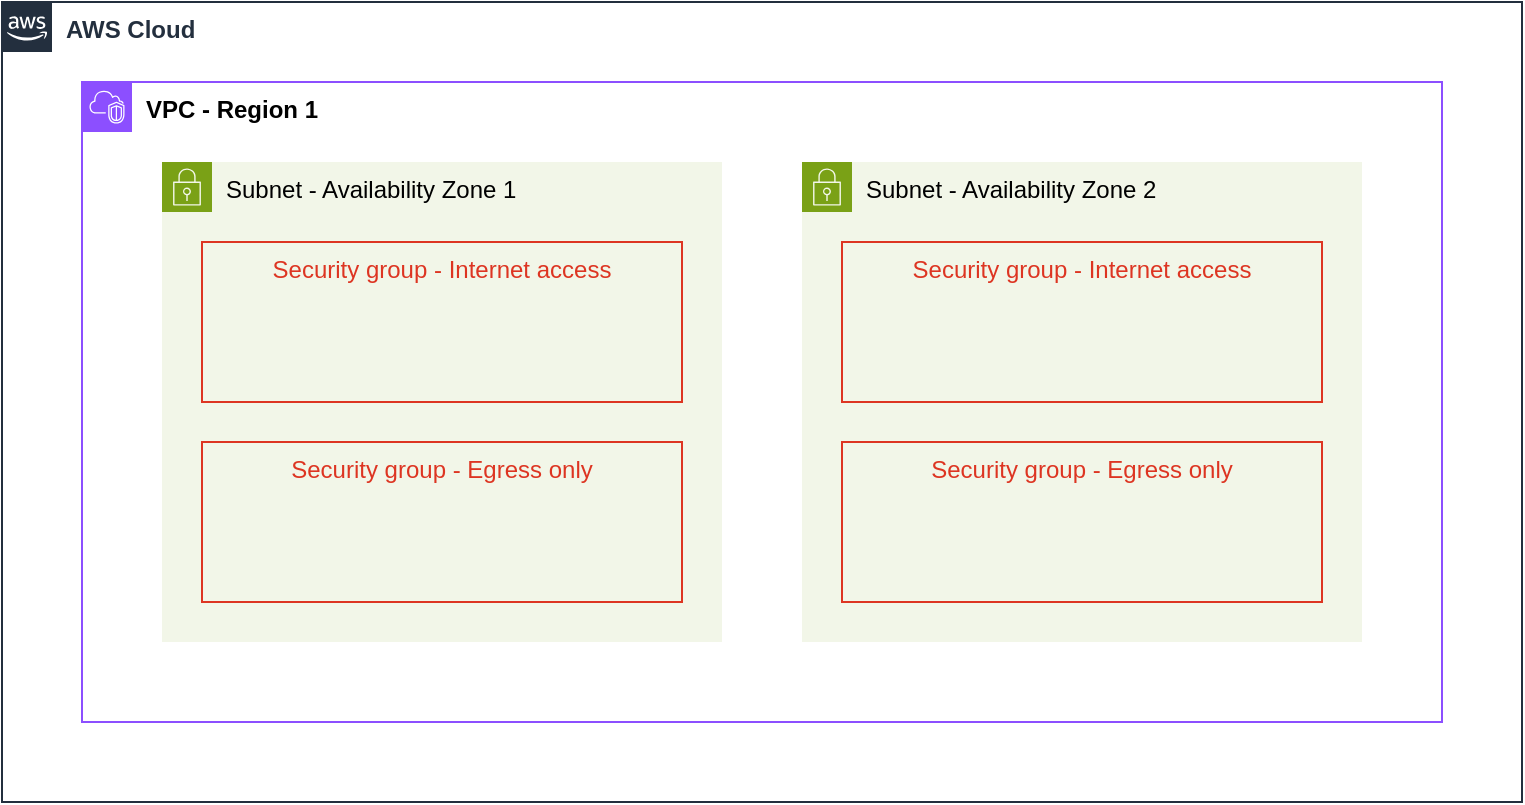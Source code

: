 <mxfile version="24.4.0" type="github">
  <diagram name="Page-1" id="ikRIqKkQcMg0QHP1qBo3">
    <mxGraphModel dx="829" dy="481" grid="1" gridSize="10" guides="1" tooltips="1" connect="1" arrows="1" fold="1" page="1" pageScale="1" pageWidth="850" pageHeight="1100" math="0" shadow="0">
      <root>
        <mxCell id="0" />
        <mxCell id="1" parent="0" />
        <mxCell id="II8t_q3Wxh-tq56KlRda-1" value="&lt;b&gt;AWS Cloud&lt;/b&gt;" style="points=[[0,0],[0.25,0],[0.5,0],[0.75,0],[1,0],[1,0.25],[1,0.5],[1,0.75],[1,1],[0.75,1],[0.5,1],[0.25,1],[0,1],[0,0.75],[0,0.5],[0,0.25]];outlineConnect=0;gradientColor=none;html=1;whiteSpace=wrap;fontSize=12;fontStyle=0;container=1;pointerEvents=0;collapsible=0;recursiveResize=0;shape=mxgraph.aws4.group;grIcon=mxgraph.aws4.group_aws_cloud_alt;strokeColor=#232F3E;fillColor=none;verticalAlign=top;align=left;spacingLeft=30;fontColor=#232F3E;dashed=0;" vertex="1" parent="1">
          <mxGeometry x="40" y="40" width="760" height="400" as="geometry" />
        </mxCell>
        <mxCell id="II8t_q3Wxh-tq56KlRda-10" value="&lt;b&gt;VPC - Region 1&lt;/b&gt;" style="points=[[0,0],[0.25,0],[0.5,0],[0.75,0],[1,0],[1,0.25],[1,0.5],[1,0.75],[1,1],[0.75,1],[0.5,1],[0.25,1],[0,1],[0,0.75],[0,0.5],[0,0.25]];outlineConnect=0;gradientColor=none;html=1;whiteSpace=wrap;fontSize=12;fontStyle=0;container=1;pointerEvents=0;collapsible=0;recursiveResize=0;shape=mxgraph.aws4.group;grIcon=mxgraph.aws4.group_vpc2;strokeColor=#8C4FFF;fillColor=none;verticalAlign=top;align=left;spacingLeft=30;fontColor=#000000;dashed=0;" vertex="1" parent="1">
          <mxGeometry x="80" y="80" width="680" height="320" as="geometry" />
        </mxCell>
        <mxCell id="II8t_q3Wxh-tq56KlRda-2" value="Subnet - Availability Zone 1" style="points=[[0,0],[0.25,0],[0.5,0],[0.75,0],[1,0],[1,0.25],[1,0.5],[1,0.75],[1,1],[0.75,1],[0.5,1],[0.25,1],[0,1],[0,0.75],[0,0.5],[0,0.25]];outlineConnect=0;gradientColor=none;html=1;whiteSpace=wrap;fontSize=12;fontStyle=0;container=1;pointerEvents=0;collapsible=0;recursiveResize=0;shape=mxgraph.aws4.group;grIcon=mxgraph.aws4.group_security_group;grStroke=0;strokeColor=#7AA116;fillColor=#F2F6E8;verticalAlign=top;align=left;spacingLeft=30;fontColor=#000000;dashed=0;" vertex="1" parent="II8t_q3Wxh-tq56KlRda-10">
          <mxGeometry x="40" y="40" width="280" height="240" as="geometry" />
        </mxCell>
        <mxCell id="II8t_q3Wxh-tq56KlRda-5" value="Security group - Egress only" style="fillColor=none;strokeColor=#DD3522;verticalAlign=top;fontStyle=0;fontColor=#DD3522;whiteSpace=wrap;html=1;" vertex="1" parent="II8t_q3Wxh-tq56KlRda-2">
          <mxGeometry x="20" y="140" width="240" height="80" as="geometry" />
        </mxCell>
        <mxCell id="II8t_q3Wxh-tq56KlRda-6" value="Security group - Internet access" style="fillColor=none;strokeColor=#DD3522;verticalAlign=top;fontStyle=0;fontColor=#DD3522;whiteSpace=wrap;html=1;" vertex="1" parent="II8t_q3Wxh-tq56KlRda-2">
          <mxGeometry x="20" y="40" width="240" height="80" as="geometry" />
        </mxCell>
        <mxCell id="II8t_q3Wxh-tq56KlRda-15" value="" style="shape=image;verticalLabelPosition=bottom;labelBackgroundColor=default;verticalAlign=top;aspect=fixed;imageAspect=0;image=https://cdn.worldvectorlogo.com/logos/vault-enterprise.svg;" vertex="1" parent="II8t_q3Wxh-tq56KlRda-2">
          <mxGeometry x="100" y="170" width="38.84" height="38" as="geometry" />
        </mxCell>
        <mxCell id="II8t_q3Wxh-tq56KlRda-16" value="" style="shape=image;verticalLabelPosition=bottom;labelBackgroundColor=default;verticalAlign=top;aspect=fixed;imageAspect=0;image=https://upload.wikimedia.org/wikipedia/commons/thumb/2/29/Postgresql_elephant.svg/993px-Postgresql_elephant.svg.png;" vertex="1" parent="II8t_q3Wxh-tq56KlRda-2">
          <mxGeometry x="40" y="170" width="38.79" height="40" as="geometry" />
        </mxCell>
        <mxCell id="II8t_q3Wxh-tq56KlRda-11" value="Subnet - Availability Zone 2" style="points=[[0,0],[0.25,0],[0.5,0],[0.75,0],[1,0],[1,0.25],[1,0.5],[1,0.75],[1,1],[0.75,1],[0.5,1],[0.25,1],[0,1],[0,0.75],[0,0.5],[0,0.25]];outlineConnect=0;gradientColor=none;html=1;whiteSpace=wrap;fontSize=12;fontStyle=0;container=1;pointerEvents=0;collapsible=0;recursiveResize=0;shape=mxgraph.aws4.group;grIcon=mxgraph.aws4.group_security_group;grStroke=0;strokeColor=#7AA116;fillColor=#F2F6E8;verticalAlign=top;align=left;spacingLeft=30;fontColor=#000000;dashed=0;" vertex="1" parent="II8t_q3Wxh-tq56KlRda-10">
          <mxGeometry x="360" y="40" width="280" height="240" as="geometry" />
        </mxCell>
        <mxCell id="II8t_q3Wxh-tq56KlRda-12" value="Security group - Egress only" style="fillColor=none;strokeColor=#DD3522;verticalAlign=top;fontStyle=0;fontColor=#DD3522;whiteSpace=wrap;html=1;" vertex="1" parent="II8t_q3Wxh-tq56KlRda-11">
          <mxGeometry x="20" y="140" width="240" height="80" as="geometry" />
        </mxCell>
        <mxCell id="II8t_q3Wxh-tq56KlRda-13" value="Security group - Internet access" style="fillColor=none;strokeColor=#DD3522;verticalAlign=top;fontStyle=0;fontColor=#DD3522;whiteSpace=wrap;html=1;" vertex="1" parent="II8t_q3Wxh-tq56KlRda-11">
          <mxGeometry x="20" y="40" width="240" height="80" as="geometry" />
        </mxCell>
        <mxCell id="II8t_q3Wxh-tq56KlRda-17" value="" style="shape=image;verticalLabelPosition=bottom;labelBackgroundColor=default;verticalAlign=top;aspect=fixed;imageAspect=0;image=https://cdn.worldvectorlogo.com/logos/vault-enterprise.svg;" vertex="1" parent="II8t_q3Wxh-tq56KlRda-11">
          <mxGeometry x="100" y="170" width="38.84" height="38" as="geometry" />
        </mxCell>
        <mxCell id="II8t_q3Wxh-tq56KlRda-18" value="" style="shape=image;verticalLabelPosition=bottom;labelBackgroundColor=default;verticalAlign=top;aspect=fixed;imageAspect=0;image=https://upload.wikimedia.org/wikipedia/commons/thumb/2/29/Postgresql_elephant.svg/993px-Postgresql_elephant.svg.png;" vertex="1" parent="II8t_q3Wxh-tq56KlRda-11">
          <mxGeometry x="40" y="170" width="38.79" height="40" as="geometry" />
        </mxCell>
      </root>
    </mxGraphModel>
  </diagram>
</mxfile>
